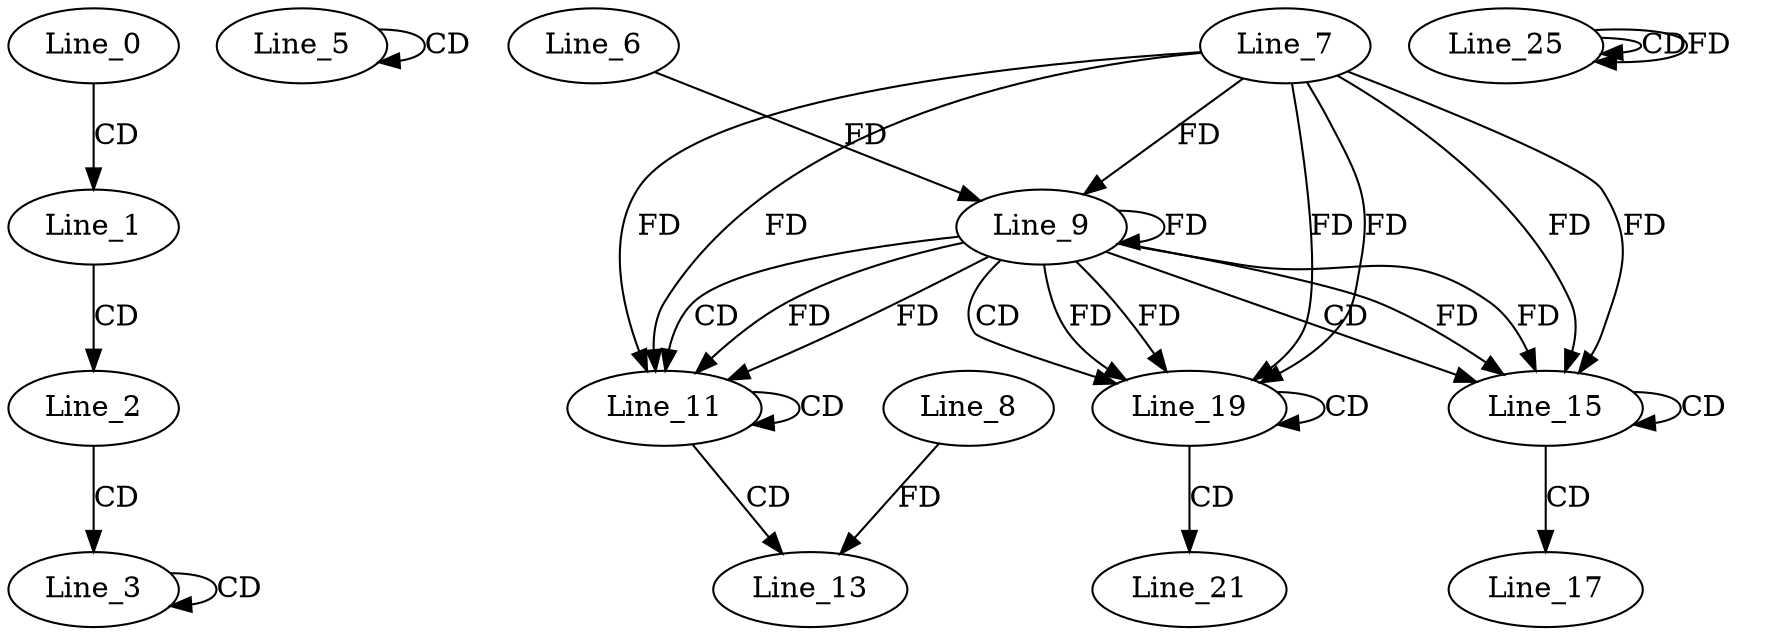 digraph G {
  Line_0;
  Line_1;
  Line_2;
  Line_3;
  Line_3;
  Line_5;
  Line_5;
  Line_9;
  Line_7;
  Line_9;
  Line_6;
  Line_9;
  Line_11;
  Line_11;
  Line_13;
  Line_8;
  Line_15;
  Line_15;
  Line_17;
  Line_19;
  Line_19;
  Line_21;
  Line_25;
  Line_25;
  Line_25;
  Line_0 -> Line_1 [ label="CD" ];
  Line_1 -> Line_2 [ label="CD" ];
  Line_2 -> Line_3 [ label="CD" ];
  Line_3 -> Line_3 [ label="CD" ];
  Line_5 -> Line_5 [ label="CD" ];
  Line_9 -> Line_9 [ label="FD" ];
  Line_7 -> Line_9 [ label="FD" ];
  Line_6 -> Line_9 [ label="FD" ];
  Line_9 -> Line_11 [ label="CD" ];
  Line_9 -> Line_11 [ label="FD" ];
  Line_7 -> Line_11 [ label="FD" ];
  Line_11 -> Line_11 [ label="CD" ];
  Line_9 -> Line_11 [ label="FD" ];
  Line_7 -> Line_11 [ label="FD" ];
  Line_11 -> Line_13 [ label="CD" ];
  Line_8 -> Line_13 [ label="FD" ];
  Line_9 -> Line_15 [ label="CD" ];
  Line_9 -> Line_15 [ label="FD" ];
  Line_7 -> Line_15 [ label="FD" ];
  Line_15 -> Line_15 [ label="CD" ];
  Line_9 -> Line_15 [ label="FD" ];
  Line_7 -> Line_15 [ label="FD" ];
  Line_15 -> Line_17 [ label="CD" ];
  Line_9 -> Line_19 [ label="CD" ];
  Line_9 -> Line_19 [ label="FD" ];
  Line_7 -> Line_19 [ label="FD" ];
  Line_19 -> Line_19 [ label="CD" ];
  Line_9 -> Line_19 [ label="FD" ];
  Line_7 -> Line_19 [ label="FD" ];
  Line_19 -> Line_21 [ label="CD" ];
  Line_25 -> Line_25 [ label="CD" ];
  Line_25 -> Line_25 [ label="FD" ];
}
